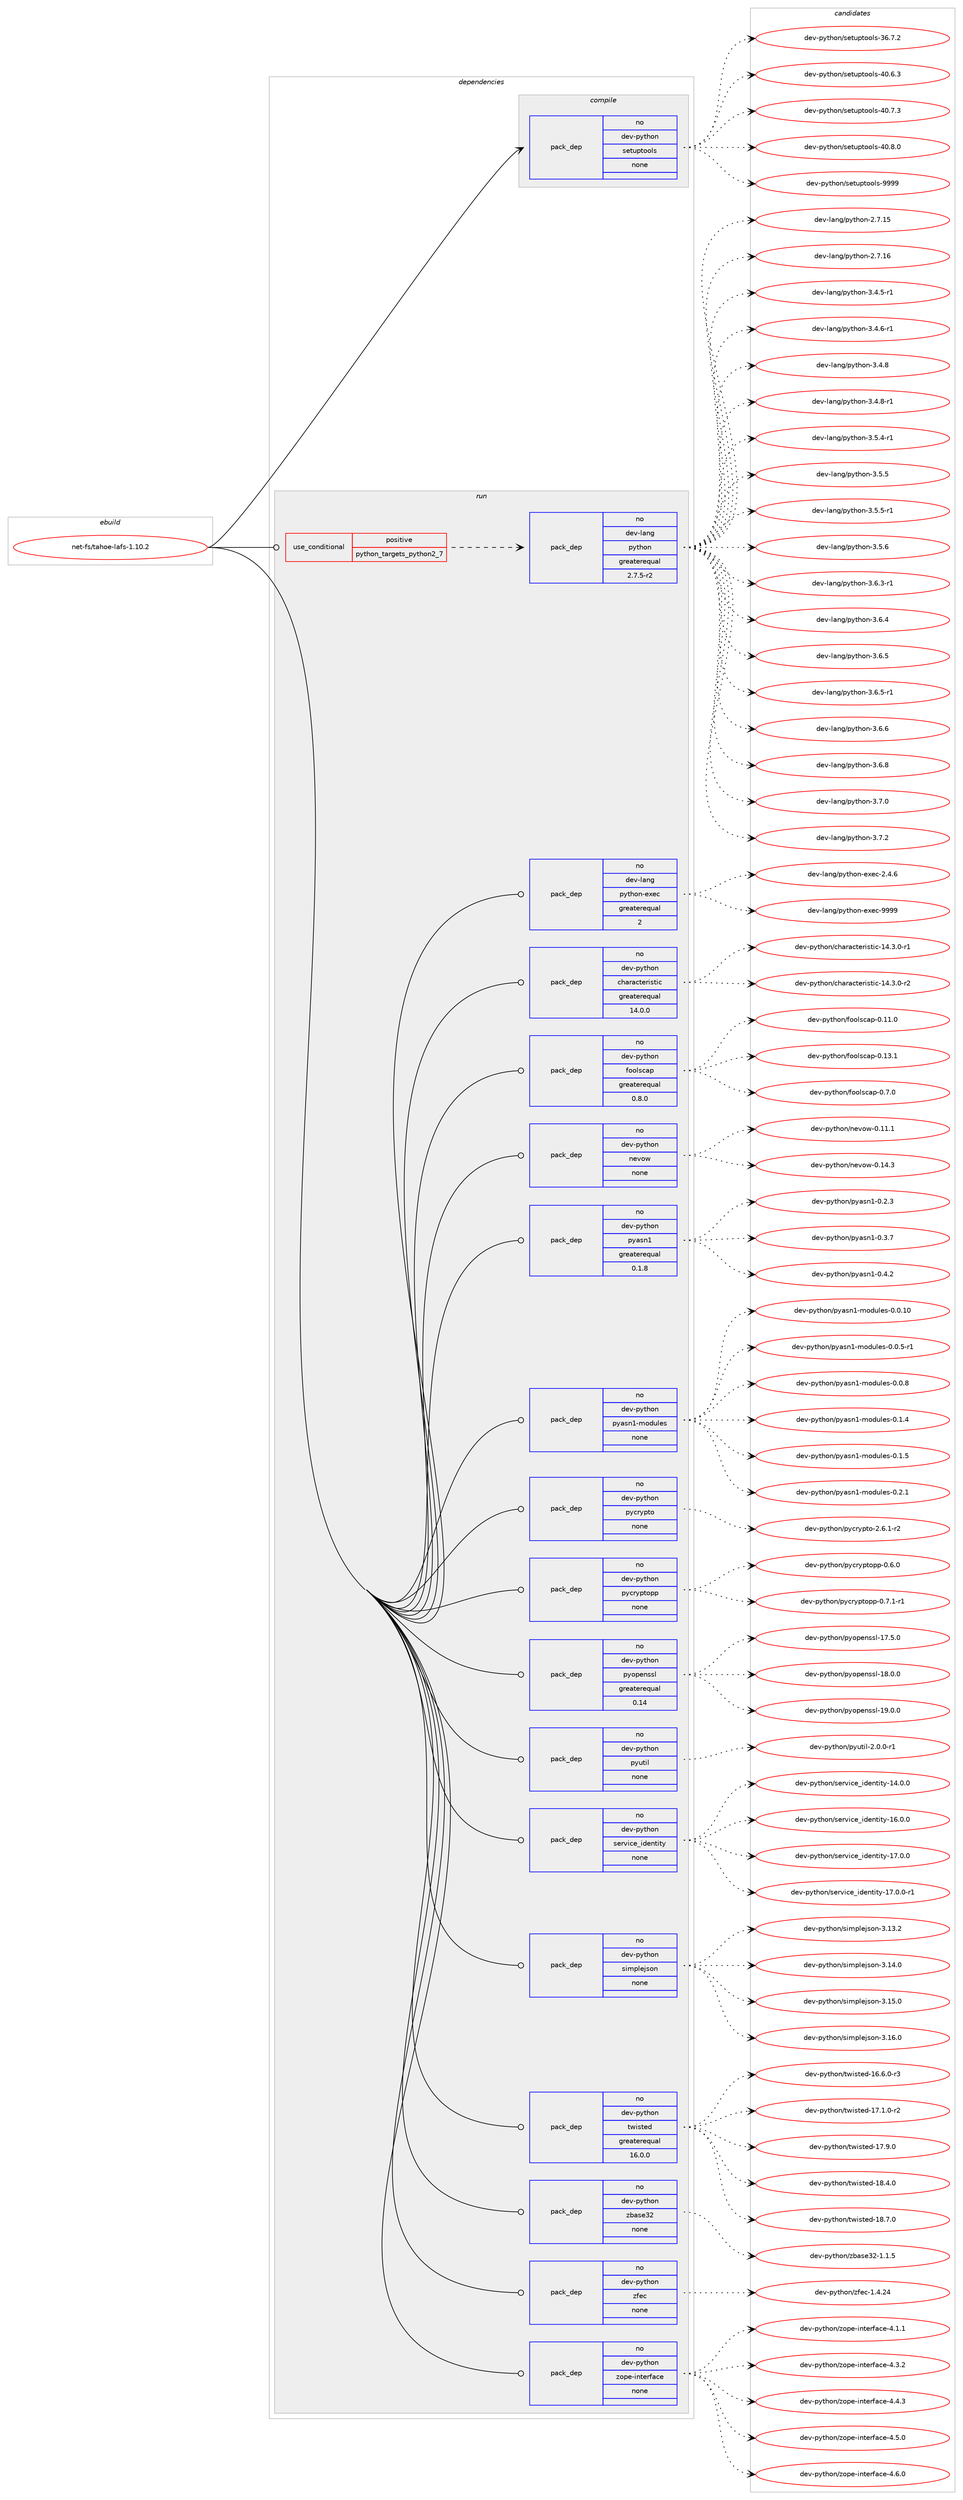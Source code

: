 digraph prolog {

# *************
# Graph options
# *************

newrank=true;
concentrate=true;
compound=true;
graph [rankdir=LR,fontname=Helvetica,fontsize=10,ranksep=1.5];#, ranksep=2.5, nodesep=0.2];
edge  [arrowhead=vee];
node  [fontname=Helvetica,fontsize=10];

# **********
# The ebuild
# **********

subgraph cluster_leftcol {
color=gray;
rank=same;
label=<<i>ebuild</i>>;
id [label="net-fs/tahoe-lafs-1.10.2", color=red, width=4, href="../net-fs/tahoe-lafs-1.10.2.svg"];
}

# ****************
# The dependencies
# ****************

subgraph cluster_midcol {
color=gray;
label=<<i>dependencies</i>>;
subgraph cluster_compile {
fillcolor="#eeeeee";
style=filled;
label=<<i>compile</i>>;
subgraph pack1182204 {
dependency1653673 [label=<<TABLE BORDER="0" CELLBORDER="1" CELLSPACING="0" CELLPADDING="4" WIDTH="220"><TR><TD ROWSPAN="6" CELLPADDING="30">pack_dep</TD></TR><TR><TD WIDTH="110">no</TD></TR><TR><TD>dev-python</TD></TR><TR><TD>setuptools</TD></TR><TR><TD>none</TD></TR><TR><TD></TD></TR></TABLE>>, shape=none, color=blue];
}
id:e -> dependency1653673:w [weight=20,style="solid",arrowhead="vee"];
}
subgraph cluster_compileandrun {
fillcolor="#eeeeee";
style=filled;
label=<<i>compile and run</i>>;
}
subgraph cluster_run {
fillcolor="#eeeeee";
style=filled;
label=<<i>run</i>>;
subgraph cond444673 {
dependency1653674 [label=<<TABLE BORDER="0" CELLBORDER="1" CELLSPACING="0" CELLPADDING="4"><TR><TD ROWSPAN="3" CELLPADDING="10">use_conditional</TD></TR><TR><TD>positive</TD></TR><TR><TD>python_targets_python2_7</TD></TR></TABLE>>, shape=none, color=red];
subgraph pack1182205 {
dependency1653675 [label=<<TABLE BORDER="0" CELLBORDER="1" CELLSPACING="0" CELLPADDING="4" WIDTH="220"><TR><TD ROWSPAN="6" CELLPADDING="30">pack_dep</TD></TR><TR><TD WIDTH="110">no</TD></TR><TR><TD>dev-lang</TD></TR><TR><TD>python</TD></TR><TR><TD>greaterequal</TD></TR><TR><TD>2.7.5-r2</TD></TR></TABLE>>, shape=none, color=blue];
}
dependency1653674:e -> dependency1653675:w [weight=20,style="dashed",arrowhead="vee"];
}
id:e -> dependency1653674:w [weight=20,style="solid",arrowhead="odot"];
subgraph pack1182206 {
dependency1653676 [label=<<TABLE BORDER="0" CELLBORDER="1" CELLSPACING="0" CELLPADDING="4" WIDTH="220"><TR><TD ROWSPAN="6" CELLPADDING="30">pack_dep</TD></TR><TR><TD WIDTH="110">no</TD></TR><TR><TD>dev-lang</TD></TR><TR><TD>python-exec</TD></TR><TR><TD>greaterequal</TD></TR><TR><TD>2</TD></TR></TABLE>>, shape=none, color=blue];
}
id:e -> dependency1653676:w [weight=20,style="solid",arrowhead="odot"];
subgraph pack1182207 {
dependency1653677 [label=<<TABLE BORDER="0" CELLBORDER="1" CELLSPACING="0" CELLPADDING="4" WIDTH="220"><TR><TD ROWSPAN="6" CELLPADDING="30">pack_dep</TD></TR><TR><TD WIDTH="110">no</TD></TR><TR><TD>dev-python</TD></TR><TR><TD>characteristic</TD></TR><TR><TD>greaterequal</TD></TR><TR><TD>14.0.0</TD></TR></TABLE>>, shape=none, color=blue];
}
id:e -> dependency1653677:w [weight=20,style="solid",arrowhead="odot"];
subgraph pack1182208 {
dependency1653678 [label=<<TABLE BORDER="0" CELLBORDER="1" CELLSPACING="0" CELLPADDING="4" WIDTH="220"><TR><TD ROWSPAN="6" CELLPADDING="30">pack_dep</TD></TR><TR><TD WIDTH="110">no</TD></TR><TR><TD>dev-python</TD></TR><TR><TD>foolscap</TD></TR><TR><TD>greaterequal</TD></TR><TR><TD>0.8.0</TD></TR></TABLE>>, shape=none, color=blue];
}
id:e -> dependency1653678:w [weight=20,style="solid",arrowhead="odot"];
subgraph pack1182209 {
dependency1653679 [label=<<TABLE BORDER="0" CELLBORDER="1" CELLSPACING="0" CELLPADDING="4" WIDTH="220"><TR><TD ROWSPAN="6" CELLPADDING="30">pack_dep</TD></TR><TR><TD WIDTH="110">no</TD></TR><TR><TD>dev-python</TD></TR><TR><TD>nevow</TD></TR><TR><TD>none</TD></TR><TR><TD></TD></TR></TABLE>>, shape=none, color=blue];
}
id:e -> dependency1653679:w [weight=20,style="solid",arrowhead="odot"];
subgraph pack1182210 {
dependency1653680 [label=<<TABLE BORDER="0" CELLBORDER="1" CELLSPACING="0" CELLPADDING="4" WIDTH="220"><TR><TD ROWSPAN="6" CELLPADDING="30">pack_dep</TD></TR><TR><TD WIDTH="110">no</TD></TR><TR><TD>dev-python</TD></TR><TR><TD>pyasn1</TD></TR><TR><TD>greaterequal</TD></TR><TR><TD>0.1.8</TD></TR></TABLE>>, shape=none, color=blue];
}
id:e -> dependency1653680:w [weight=20,style="solid",arrowhead="odot"];
subgraph pack1182211 {
dependency1653681 [label=<<TABLE BORDER="0" CELLBORDER="1" CELLSPACING="0" CELLPADDING="4" WIDTH="220"><TR><TD ROWSPAN="6" CELLPADDING="30">pack_dep</TD></TR><TR><TD WIDTH="110">no</TD></TR><TR><TD>dev-python</TD></TR><TR><TD>pyasn1-modules</TD></TR><TR><TD>none</TD></TR><TR><TD></TD></TR></TABLE>>, shape=none, color=blue];
}
id:e -> dependency1653681:w [weight=20,style="solid",arrowhead="odot"];
subgraph pack1182212 {
dependency1653682 [label=<<TABLE BORDER="0" CELLBORDER="1" CELLSPACING="0" CELLPADDING="4" WIDTH="220"><TR><TD ROWSPAN="6" CELLPADDING="30">pack_dep</TD></TR><TR><TD WIDTH="110">no</TD></TR><TR><TD>dev-python</TD></TR><TR><TD>pycrypto</TD></TR><TR><TD>none</TD></TR><TR><TD></TD></TR></TABLE>>, shape=none, color=blue];
}
id:e -> dependency1653682:w [weight=20,style="solid",arrowhead="odot"];
subgraph pack1182213 {
dependency1653683 [label=<<TABLE BORDER="0" CELLBORDER="1" CELLSPACING="0" CELLPADDING="4" WIDTH="220"><TR><TD ROWSPAN="6" CELLPADDING="30">pack_dep</TD></TR><TR><TD WIDTH="110">no</TD></TR><TR><TD>dev-python</TD></TR><TR><TD>pycryptopp</TD></TR><TR><TD>none</TD></TR><TR><TD></TD></TR></TABLE>>, shape=none, color=blue];
}
id:e -> dependency1653683:w [weight=20,style="solid",arrowhead="odot"];
subgraph pack1182214 {
dependency1653684 [label=<<TABLE BORDER="0" CELLBORDER="1" CELLSPACING="0" CELLPADDING="4" WIDTH="220"><TR><TD ROWSPAN="6" CELLPADDING="30">pack_dep</TD></TR><TR><TD WIDTH="110">no</TD></TR><TR><TD>dev-python</TD></TR><TR><TD>pyopenssl</TD></TR><TR><TD>greaterequal</TD></TR><TR><TD>0.14</TD></TR></TABLE>>, shape=none, color=blue];
}
id:e -> dependency1653684:w [weight=20,style="solid",arrowhead="odot"];
subgraph pack1182215 {
dependency1653685 [label=<<TABLE BORDER="0" CELLBORDER="1" CELLSPACING="0" CELLPADDING="4" WIDTH="220"><TR><TD ROWSPAN="6" CELLPADDING="30">pack_dep</TD></TR><TR><TD WIDTH="110">no</TD></TR><TR><TD>dev-python</TD></TR><TR><TD>pyutil</TD></TR><TR><TD>none</TD></TR><TR><TD></TD></TR></TABLE>>, shape=none, color=blue];
}
id:e -> dependency1653685:w [weight=20,style="solid",arrowhead="odot"];
subgraph pack1182216 {
dependency1653686 [label=<<TABLE BORDER="0" CELLBORDER="1" CELLSPACING="0" CELLPADDING="4" WIDTH="220"><TR><TD ROWSPAN="6" CELLPADDING="30">pack_dep</TD></TR><TR><TD WIDTH="110">no</TD></TR><TR><TD>dev-python</TD></TR><TR><TD>service_identity</TD></TR><TR><TD>none</TD></TR><TR><TD></TD></TR></TABLE>>, shape=none, color=blue];
}
id:e -> dependency1653686:w [weight=20,style="solid",arrowhead="odot"];
subgraph pack1182217 {
dependency1653687 [label=<<TABLE BORDER="0" CELLBORDER="1" CELLSPACING="0" CELLPADDING="4" WIDTH="220"><TR><TD ROWSPAN="6" CELLPADDING="30">pack_dep</TD></TR><TR><TD WIDTH="110">no</TD></TR><TR><TD>dev-python</TD></TR><TR><TD>simplejson</TD></TR><TR><TD>none</TD></TR><TR><TD></TD></TR></TABLE>>, shape=none, color=blue];
}
id:e -> dependency1653687:w [weight=20,style="solid",arrowhead="odot"];
subgraph pack1182218 {
dependency1653688 [label=<<TABLE BORDER="0" CELLBORDER="1" CELLSPACING="0" CELLPADDING="4" WIDTH="220"><TR><TD ROWSPAN="6" CELLPADDING="30">pack_dep</TD></TR><TR><TD WIDTH="110">no</TD></TR><TR><TD>dev-python</TD></TR><TR><TD>twisted</TD></TR><TR><TD>greaterequal</TD></TR><TR><TD>16.0.0</TD></TR></TABLE>>, shape=none, color=blue];
}
id:e -> dependency1653688:w [weight=20,style="solid",arrowhead="odot"];
subgraph pack1182219 {
dependency1653689 [label=<<TABLE BORDER="0" CELLBORDER="1" CELLSPACING="0" CELLPADDING="4" WIDTH="220"><TR><TD ROWSPAN="6" CELLPADDING="30">pack_dep</TD></TR><TR><TD WIDTH="110">no</TD></TR><TR><TD>dev-python</TD></TR><TR><TD>zbase32</TD></TR><TR><TD>none</TD></TR><TR><TD></TD></TR></TABLE>>, shape=none, color=blue];
}
id:e -> dependency1653689:w [weight=20,style="solid",arrowhead="odot"];
subgraph pack1182220 {
dependency1653690 [label=<<TABLE BORDER="0" CELLBORDER="1" CELLSPACING="0" CELLPADDING="4" WIDTH="220"><TR><TD ROWSPAN="6" CELLPADDING="30">pack_dep</TD></TR><TR><TD WIDTH="110">no</TD></TR><TR><TD>dev-python</TD></TR><TR><TD>zfec</TD></TR><TR><TD>none</TD></TR><TR><TD></TD></TR></TABLE>>, shape=none, color=blue];
}
id:e -> dependency1653690:w [weight=20,style="solid",arrowhead="odot"];
subgraph pack1182221 {
dependency1653691 [label=<<TABLE BORDER="0" CELLBORDER="1" CELLSPACING="0" CELLPADDING="4" WIDTH="220"><TR><TD ROWSPAN="6" CELLPADDING="30">pack_dep</TD></TR><TR><TD WIDTH="110">no</TD></TR><TR><TD>dev-python</TD></TR><TR><TD>zope-interface</TD></TR><TR><TD>none</TD></TR><TR><TD></TD></TR></TABLE>>, shape=none, color=blue];
}
id:e -> dependency1653691:w [weight=20,style="solid",arrowhead="odot"];
}
}

# **************
# The candidates
# **************

subgraph cluster_choices {
rank=same;
color=gray;
label=<<i>candidates</i>>;

subgraph choice1182204 {
color=black;
nodesep=1;
choice100101118451121211161041111104711510111611711211611111110811545515446554650 [label="dev-python/setuptools-36.7.2", color=red, width=4,href="../dev-python/setuptools-36.7.2.svg"];
choice100101118451121211161041111104711510111611711211611111110811545524846544651 [label="dev-python/setuptools-40.6.3", color=red, width=4,href="../dev-python/setuptools-40.6.3.svg"];
choice100101118451121211161041111104711510111611711211611111110811545524846554651 [label="dev-python/setuptools-40.7.3", color=red, width=4,href="../dev-python/setuptools-40.7.3.svg"];
choice100101118451121211161041111104711510111611711211611111110811545524846564648 [label="dev-python/setuptools-40.8.0", color=red, width=4,href="../dev-python/setuptools-40.8.0.svg"];
choice10010111845112121116104111110471151011161171121161111111081154557575757 [label="dev-python/setuptools-9999", color=red, width=4,href="../dev-python/setuptools-9999.svg"];
dependency1653673:e -> choice100101118451121211161041111104711510111611711211611111110811545515446554650:w [style=dotted,weight="100"];
dependency1653673:e -> choice100101118451121211161041111104711510111611711211611111110811545524846544651:w [style=dotted,weight="100"];
dependency1653673:e -> choice100101118451121211161041111104711510111611711211611111110811545524846554651:w [style=dotted,weight="100"];
dependency1653673:e -> choice100101118451121211161041111104711510111611711211611111110811545524846564648:w [style=dotted,weight="100"];
dependency1653673:e -> choice10010111845112121116104111110471151011161171121161111111081154557575757:w [style=dotted,weight="100"];
}
subgraph choice1182205 {
color=black;
nodesep=1;
choice10010111845108971101034711212111610411111045504655464953 [label="dev-lang/python-2.7.15", color=red, width=4,href="../dev-lang/python-2.7.15.svg"];
choice10010111845108971101034711212111610411111045504655464954 [label="dev-lang/python-2.7.16", color=red, width=4,href="../dev-lang/python-2.7.16.svg"];
choice1001011184510897110103471121211161041111104551465246534511449 [label="dev-lang/python-3.4.5-r1", color=red, width=4,href="../dev-lang/python-3.4.5-r1.svg"];
choice1001011184510897110103471121211161041111104551465246544511449 [label="dev-lang/python-3.4.6-r1", color=red, width=4,href="../dev-lang/python-3.4.6-r1.svg"];
choice100101118451089711010347112121116104111110455146524656 [label="dev-lang/python-3.4.8", color=red, width=4,href="../dev-lang/python-3.4.8.svg"];
choice1001011184510897110103471121211161041111104551465246564511449 [label="dev-lang/python-3.4.8-r1", color=red, width=4,href="../dev-lang/python-3.4.8-r1.svg"];
choice1001011184510897110103471121211161041111104551465346524511449 [label="dev-lang/python-3.5.4-r1", color=red, width=4,href="../dev-lang/python-3.5.4-r1.svg"];
choice100101118451089711010347112121116104111110455146534653 [label="dev-lang/python-3.5.5", color=red, width=4,href="../dev-lang/python-3.5.5.svg"];
choice1001011184510897110103471121211161041111104551465346534511449 [label="dev-lang/python-3.5.5-r1", color=red, width=4,href="../dev-lang/python-3.5.5-r1.svg"];
choice100101118451089711010347112121116104111110455146534654 [label="dev-lang/python-3.5.6", color=red, width=4,href="../dev-lang/python-3.5.6.svg"];
choice1001011184510897110103471121211161041111104551465446514511449 [label="dev-lang/python-3.6.3-r1", color=red, width=4,href="../dev-lang/python-3.6.3-r1.svg"];
choice100101118451089711010347112121116104111110455146544652 [label="dev-lang/python-3.6.4", color=red, width=4,href="../dev-lang/python-3.6.4.svg"];
choice100101118451089711010347112121116104111110455146544653 [label="dev-lang/python-3.6.5", color=red, width=4,href="../dev-lang/python-3.6.5.svg"];
choice1001011184510897110103471121211161041111104551465446534511449 [label="dev-lang/python-3.6.5-r1", color=red, width=4,href="../dev-lang/python-3.6.5-r1.svg"];
choice100101118451089711010347112121116104111110455146544654 [label="dev-lang/python-3.6.6", color=red, width=4,href="../dev-lang/python-3.6.6.svg"];
choice100101118451089711010347112121116104111110455146544656 [label="dev-lang/python-3.6.8", color=red, width=4,href="../dev-lang/python-3.6.8.svg"];
choice100101118451089711010347112121116104111110455146554648 [label="dev-lang/python-3.7.0", color=red, width=4,href="../dev-lang/python-3.7.0.svg"];
choice100101118451089711010347112121116104111110455146554650 [label="dev-lang/python-3.7.2", color=red, width=4,href="../dev-lang/python-3.7.2.svg"];
dependency1653675:e -> choice10010111845108971101034711212111610411111045504655464953:w [style=dotted,weight="100"];
dependency1653675:e -> choice10010111845108971101034711212111610411111045504655464954:w [style=dotted,weight="100"];
dependency1653675:e -> choice1001011184510897110103471121211161041111104551465246534511449:w [style=dotted,weight="100"];
dependency1653675:e -> choice1001011184510897110103471121211161041111104551465246544511449:w [style=dotted,weight="100"];
dependency1653675:e -> choice100101118451089711010347112121116104111110455146524656:w [style=dotted,weight="100"];
dependency1653675:e -> choice1001011184510897110103471121211161041111104551465246564511449:w [style=dotted,weight="100"];
dependency1653675:e -> choice1001011184510897110103471121211161041111104551465346524511449:w [style=dotted,weight="100"];
dependency1653675:e -> choice100101118451089711010347112121116104111110455146534653:w [style=dotted,weight="100"];
dependency1653675:e -> choice1001011184510897110103471121211161041111104551465346534511449:w [style=dotted,weight="100"];
dependency1653675:e -> choice100101118451089711010347112121116104111110455146534654:w [style=dotted,weight="100"];
dependency1653675:e -> choice1001011184510897110103471121211161041111104551465446514511449:w [style=dotted,weight="100"];
dependency1653675:e -> choice100101118451089711010347112121116104111110455146544652:w [style=dotted,weight="100"];
dependency1653675:e -> choice100101118451089711010347112121116104111110455146544653:w [style=dotted,weight="100"];
dependency1653675:e -> choice1001011184510897110103471121211161041111104551465446534511449:w [style=dotted,weight="100"];
dependency1653675:e -> choice100101118451089711010347112121116104111110455146544654:w [style=dotted,weight="100"];
dependency1653675:e -> choice100101118451089711010347112121116104111110455146544656:w [style=dotted,weight="100"];
dependency1653675:e -> choice100101118451089711010347112121116104111110455146554648:w [style=dotted,weight="100"];
dependency1653675:e -> choice100101118451089711010347112121116104111110455146554650:w [style=dotted,weight="100"];
}
subgraph choice1182206 {
color=black;
nodesep=1;
choice1001011184510897110103471121211161041111104510112010199455046524654 [label="dev-lang/python-exec-2.4.6", color=red, width=4,href="../dev-lang/python-exec-2.4.6.svg"];
choice10010111845108971101034711212111610411111045101120101994557575757 [label="dev-lang/python-exec-9999", color=red, width=4,href="../dev-lang/python-exec-9999.svg"];
dependency1653676:e -> choice1001011184510897110103471121211161041111104510112010199455046524654:w [style=dotted,weight="100"];
dependency1653676:e -> choice10010111845108971101034711212111610411111045101120101994557575757:w [style=dotted,weight="100"];
}
subgraph choice1182207 {
color=black;
nodesep=1;
choice10010111845112121116104111110479910497114979911610111410511511610599454952465146484511449 [label="dev-python/characteristic-14.3.0-r1", color=red, width=4,href="../dev-python/characteristic-14.3.0-r1.svg"];
choice10010111845112121116104111110479910497114979911610111410511511610599454952465146484511450 [label="dev-python/characteristic-14.3.0-r2", color=red, width=4,href="../dev-python/characteristic-14.3.0-r2.svg"];
dependency1653677:e -> choice10010111845112121116104111110479910497114979911610111410511511610599454952465146484511449:w [style=dotted,weight="100"];
dependency1653677:e -> choice10010111845112121116104111110479910497114979911610111410511511610599454952465146484511450:w [style=dotted,weight="100"];
}
subgraph choice1182208 {
color=black;
nodesep=1;
choice1001011184511212111610411111047102111111108115999711245484649494648 [label="dev-python/foolscap-0.11.0", color=red, width=4,href="../dev-python/foolscap-0.11.0.svg"];
choice1001011184511212111610411111047102111111108115999711245484649514649 [label="dev-python/foolscap-0.13.1", color=red, width=4,href="../dev-python/foolscap-0.13.1.svg"];
choice10010111845112121116104111110471021111111081159997112454846554648 [label="dev-python/foolscap-0.7.0", color=red, width=4,href="../dev-python/foolscap-0.7.0.svg"];
dependency1653678:e -> choice1001011184511212111610411111047102111111108115999711245484649494648:w [style=dotted,weight="100"];
dependency1653678:e -> choice1001011184511212111610411111047102111111108115999711245484649514649:w [style=dotted,weight="100"];
dependency1653678:e -> choice10010111845112121116104111110471021111111081159997112454846554648:w [style=dotted,weight="100"];
}
subgraph choice1182209 {
color=black;
nodesep=1;
choice100101118451121211161041111104711010111811111945484649494649 [label="dev-python/nevow-0.11.1", color=red, width=4,href="../dev-python/nevow-0.11.1.svg"];
choice100101118451121211161041111104711010111811111945484649524651 [label="dev-python/nevow-0.14.3", color=red, width=4,href="../dev-python/nevow-0.14.3.svg"];
dependency1653679:e -> choice100101118451121211161041111104711010111811111945484649494649:w [style=dotted,weight="100"];
dependency1653679:e -> choice100101118451121211161041111104711010111811111945484649524651:w [style=dotted,weight="100"];
}
subgraph choice1182210 {
color=black;
nodesep=1;
choice10010111845112121116104111110471121219711511049454846504651 [label="dev-python/pyasn1-0.2.3", color=red, width=4,href="../dev-python/pyasn1-0.2.3.svg"];
choice10010111845112121116104111110471121219711511049454846514655 [label="dev-python/pyasn1-0.3.7", color=red, width=4,href="../dev-python/pyasn1-0.3.7.svg"];
choice10010111845112121116104111110471121219711511049454846524650 [label="dev-python/pyasn1-0.4.2", color=red, width=4,href="../dev-python/pyasn1-0.4.2.svg"];
dependency1653680:e -> choice10010111845112121116104111110471121219711511049454846504651:w [style=dotted,weight="100"];
dependency1653680:e -> choice10010111845112121116104111110471121219711511049454846514655:w [style=dotted,weight="100"];
dependency1653680:e -> choice10010111845112121116104111110471121219711511049454846524650:w [style=dotted,weight="100"];
}
subgraph choice1182211 {
color=black;
nodesep=1;
choice100101118451121211161041111104711212197115110494510911110011710810111545484648464948 [label="dev-python/pyasn1-modules-0.0.10", color=red, width=4,href="../dev-python/pyasn1-modules-0.0.10.svg"];
choice10010111845112121116104111110471121219711511049451091111001171081011154548464846534511449 [label="dev-python/pyasn1-modules-0.0.5-r1", color=red, width=4,href="../dev-python/pyasn1-modules-0.0.5-r1.svg"];
choice1001011184511212111610411111047112121971151104945109111100117108101115454846484656 [label="dev-python/pyasn1-modules-0.0.8", color=red, width=4,href="../dev-python/pyasn1-modules-0.0.8.svg"];
choice1001011184511212111610411111047112121971151104945109111100117108101115454846494652 [label="dev-python/pyasn1-modules-0.1.4", color=red, width=4,href="../dev-python/pyasn1-modules-0.1.4.svg"];
choice1001011184511212111610411111047112121971151104945109111100117108101115454846494653 [label="dev-python/pyasn1-modules-0.1.5", color=red, width=4,href="../dev-python/pyasn1-modules-0.1.5.svg"];
choice1001011184511212111610411111047112121971151104945109111100117108101115454846504649 [label="dev-python/pyasn1-modules-0.2.1", color=red, width=4,href="../dev-python/pyasn1-modules-0.2.1.svg"];
dependency1653681:e -> choice100101118451121211161041111104711212197115110494510911110011710810111545484648464948:w [style=dotted,weight="100"];
dependency1653681:e -> choice10010111845112121116104111110471121219711511049451091111001171081011154548464846534511449:w [style=dotted,weight="100"];
dependency1653681:e -> choice1001011184511212111610411111047112121971151104945109111100117108101115454846484656:w [style=dotted,weight="100"];
dependency1653681:e -> choice1001011184511212111610411111047112121971151104945109111100117108101115454846494652:w [style=dotted,weight="100"];
dependency1653681:e -> choice1001011184511212111610411111047112121971151104945109111100117108101115454846494653:w [style=dotted,weight="100"];
dependency1653681:e -> choice1001011184511212111610411111047112121971151104945109111100117108101115454846504649:w [style=dotted,weight="100"];
}
subgraph choice1182212 {
color=black;
nodesep=1;
choice1001011184511212111610411111047112121991141211121161114550465446494511450 [label="dev-python/pycrypto-2.6.1-r2", color=red, width=4,href="../dev-python/pycrypto-2.6.1-r2.svg"];
dependency1653682:e -> choice1001011184511212111610411111047112121991141211121161114550465446494511450:w [style=dotted,weight="100"];
}
subgraph choice1182213 {
color=black;
nodesep=1;
choice100101118451121211161041111104711212199114121112116111112112454846544648 [label="dev-python/pycryptopp-0.6.0", color=red, width=4,href="../dev-python/pycryptopp-0.6.0.svg"];
choice1001011184511212111610411111047112121991141211121161111121124548465546494511449 [label="dev-python/pycryptopp-0.7.1-r1", color=red, width=4,href="../dev-python/pycryptopp-0.7.1-r1.svg"];
dependency1653683:e -> choice100101118451121211161041111104711212199114121112116111112112454846544648:w [style=dotted,weight="100"];
dependency1653683:e -> choice1001011184511212111610411111047112121991141211121161111121124548465546494511449:w [style=dotted,weight="100"];
}
subgraph choice1182214 {
color=black;
nodesep=1;
choice100101118451121211161041111104711212111111210111011511510845495546534648 [label="dev-python/pyopenssl-17.5.0", color=red, width=4,href="../dev-python/pyopenssl-17.5.0.svg"];
choice100101118451121211161041111104711212111111210111011511510845495646484648 [label="dev-python/pyopenssl-18.0.0", color=red, width=4,href="../dev-python/pyopenssl-18.0.0.svg"];
choice100101118451121211161041111104711212111111210111011511510845495746484648 [label="dev-python/pyopenssl-19.0.0", color=red, width=4,href="../dev-python/pyopenssl-19.0.0.svg"];
dependency1653684:e -> choice100101118451121211161041111104711212111111210111011511510845495546534648:w [style=dotted,weight="100"];
dependency1653684:e -> choice100101118451121211161041111104711212111111210111011511510845495646484648:w [style=dotted,weight="100"];
dependency1653684:e -> choice100101118451121211161041111104711212111111210111011511510845495746484648:w [style=dotted,weight="100"];
}
subgraph choice1182215 {
color=black;
nodesep=1;
choice10010111845112121116104111110471121211171161051084550464846484511449 [label="dev-python/pyutil-2.0.0-r1", color=red, width=4,href="../dev-python/pyutil-2.0.0-r1.svg"];
dependency1653685:e -> choice10010111845112121116104111110471121211171161051084550464846484511449:w [style=dotted,weight="100"];
}
subgraph choice1182216 {
color=black;
nodesep=1;
choice1001011184511212111610411111047115101114118105991019510510010111011610511612145495246484648 [label="dev-python/service_identity-14.0.0", color=red, width=4,href="../dev-python/service_identity-14.0.0.svg"];
choice1001011184511212111610411111047115101114118105991019510510010111011610511612145495446484648 [label="dev-python/service_identity-16.0.0", color=red, width=4,href="../dev-python/service_identity-16.0.0.svg"];
choice1001011184511212111610411111047115101114118105991019510510010111011610511612145495546484648 [label="dev-python/service_identity-17.0.0", color=red, width=4,href="../dev-python/service_identity-17.0.0.svg"];
choice10010111845112121116104111110471151011141181059910195105100101110116105116121454955464846484511449 [label="dev-python/service_identity-17.0.0-r1", color=red, width=4,href="../dev-python/service_identity-17.0.0-r1.svg"];
dependency1653686:e -> choice1001011184511212111610411111047115101114118105991019510510010111011610511612145495246484648:w [style=dotted,weight="100"];
dependency1653686:e -> choice1001011184511212111610411111047115101114118105991019510510010111011610511612145495446484648:w [style=dotted,weight="100"];
dependency1653686:e -> choice1001011184511212111610411111047115101114118105991019510510010111011610511612145495546484648:w [style=dotted,weight="100"];
dependency1653686:e -> choice10010111845112121116104111110471151011141181059910195105100101110116105116121454955464846484511449:w [style=dotted,weight="100"];
}
subgraph choice1182217 {
color=black;
nodesep=1;
choice100101118451121211161041111104711510510911210810110611511111045514649514650 [label="dev-python/simplejson-3.13.2", color=red, width=4,href="../dev-python/simplejson-3.13.2.svg"];
choice100101118451121211161041111104711510510911210810110611511111045514649524648 [label="dev-python/simplejson-3.14.0", color=red, width=4,href="../dev-python/simplejson-3.14.0.svg"];
choice100101118451121211161041111104711510510911210810110611511111045514649534648 [label="dev-python/simplejson-3.15.0", color=red, width=4,href="../dev-python/simplejson-3.15.0.svg"];
choice100101118451121211161041111104711510510911210810110611511111045514649544648 [label="dev-python/simplejson-3.16.0", color=red, width=4,href="../dev-python/simplejson-3.16.0.svg"];
dependency1653687:e -> choice100101118451121211161041111104711510510911210810110611511111045514649514650:w [style=dotted,weight="100"];
dependency1653687:e -> choice100101118451121211161041111104711510510911210810110611511111045514649524648:w [style=dotted,weight="100"];
dependency1653687:e -> choice100101118451121211161041111104711510510911210810110611511111045514649534648:w [style=dotted,weight="100"];
dependency1653687:e -> choice100101118451121211161041111104711510510911210810110611511111045514649544648:w [style=dotted,weight="100"];
}
subgraph choice1182218 {
color=black;
nodesep=1;
choice1001011184511212111610411111047116119105115116101100454954465446484511451 [label="dev-python/twisted-16.6.0-r3", color=red, width=4,href="../dev-python/twisted-16.6.0-r3.svg"];
choice1001011184511212111610411111047116119105115116101100454955464946484511450 [label="dev-python/twisted-17.1.0-r2", color=red, width=4,href="../dev-python/twisted-17.1.0-r2.svg"];
choice100101118451121211161041111104711611910511511610110045495546574648 [label="dev-python/twisted-17.9.0", color=red, width=4,href="../dev-python/twisted-17.9.0.svg"];
choice100101118451121211161041111104711611910511511610110045495646524648 [label="dev-python/twisted-18.4.0", color=red, width=4,href="../dev-python/twisted-18.4.0.svg"];
choice100101118451121211161041111104711611910511511610110045495646554648 [label="dev-python/twisted-18.7.0", color=red, width=4,href="../dev-python/twisted-18.7.0.svg"];
dependency1653688:e -> choice1001011184511212111610411111047116119105115116101100454954465446484511451:w [style=dotted,weight="100"];
dependency1653688:e -> choice1001011184511212111610411111047116119105115116101100454955464946484511450:w [style=dotted,weight="100"];
dependency1653688:e -> choice100101118451121211161041111104711611910511511610110045495546574648:w [style=dotted,weight="100"];
dependency1653688:e -> choice100101118451121211161041111104711611910511511610110045495646524648:w [style=dotted,weight="100"];
dependency1653688:e -> choice100101118451121211161041111104711611910511511610110045495646554648:w [style=dotted,weight="100"];
}
subgraph choice1182219 {
color=black;
nodesep=1;
choice100101118451121211161041111104712298971151015150454946494653 [label="dev-python/zbase32-1.1.5", color=red, width=4,href="../dev-python/zbase32-1.1.5.svg"];
dependency1653689:e -> choice100101118451121211161041111104712298971151015150454946494653:w [style=dotted,weight="100"];
}
subgraph choice1182220 {
color=black;
nodesep=1;
choice10010111845112121116104111110471221021019945494652465052 [label="dev-python/zfec-1.4.24", color=red, width=4,href="../dev-python/zfec-1.4.24.svg"];
dependency1653690:e -> choice10010111845112121116104111110471221021019945494652465052:w [style=dotted,weight="100"];
}
subgraph choice1182221 {
color=black;
nodesep=1;
choice1001011184511212111610411111047122111112101451051101161011141029799101455246494649 [label="dev-python/zope-interface-4.1.1", color=red, width=4,href="../dev-python/zope-interface-4.1.1.svg"];
choice1001011184511212111610411111047122111112101451051101161011141029799101455246514650 [label="dev-python/zope-interface-4.3.2", color=red, width=4,href="../dev-python/zope-interface-4.3.2.svg"];
choice1001011184511212111610411111047122111112101451051101161011141029799101455246524651 [label="dev-python/zope-interface-4.4.3", color=red, width=4,href="../dev-python/zope-interface-4.4.3.svg"];
choice1001011184511212111610411111047122111112101451051101161011141029799101455246534648 [label="dev-python/zope-interface-4.5.0", color=red, width=4,href="../dev-python/zope-interface-4.5.0.svg"];
choice1001011184511212111610411111047122111112101451051101161011141029799101455246544648 [label="dev-python/zope-interface-4.6.0", color=red, width=4,href="../dev-python/zope-interface-4.6.0.svg"];
dependency1653691:e -> choice1001011184511212111610411111047122111112101451051101161011141029799101455246494649:w [style=dotted,weight="100"];
dependency1653691:e -> choice1001011184511212111610411111047122111112101451051101161011141029799101455246514650:w [style=dotted,weight="100"];
dependency1653691:e -> choice1001011184511212111610411111047122111112101451051101161011141029799101455246524651:w [style=dotted,weight="100"];
dependency1653691:e -> choice1001011184511212111610411111047122111112101451051101161011141029799101455246534648:w [style=dotted,weight="100"];
dependency1653691:e -> choice1001011184511212111610411111047122111112101451051101161011141029799101455246544648:w [style=dotted,weight="100"];
}
}

}
